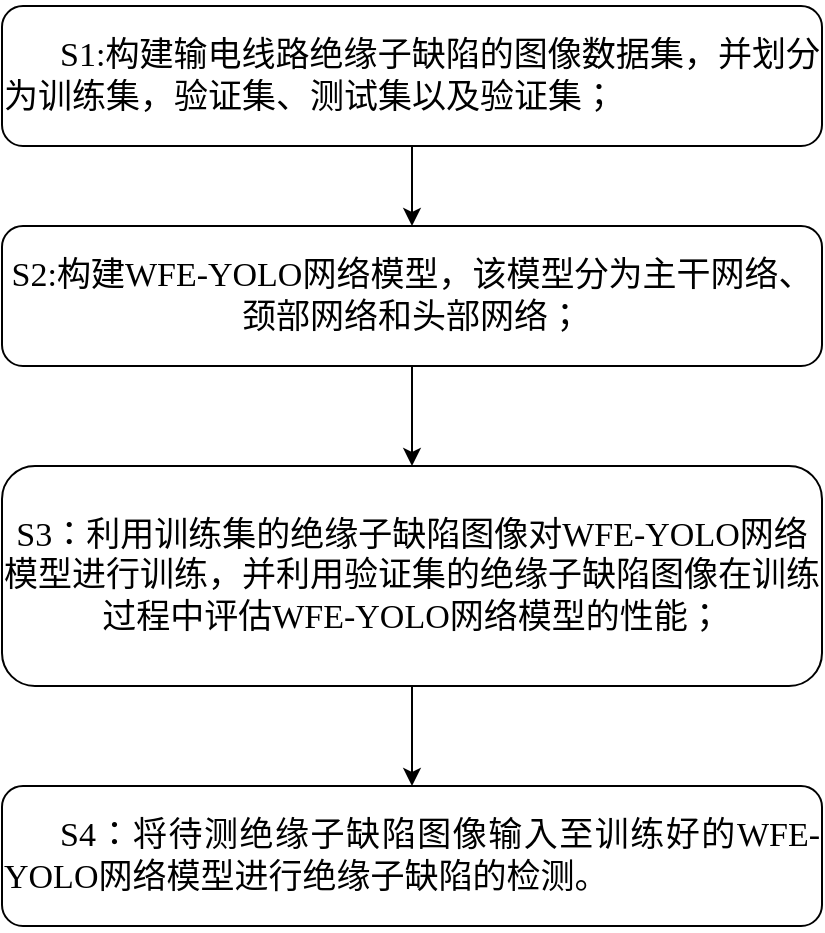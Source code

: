 <mxfile version="26.0.16">
  <diagram name="第 1 页" id="glGqaVGUNq5CBYK8pC5B">
    <mxGraphModel dx="1791" dy="1065" grid="1" gridSize="10" guides="1" tooltips="1" connect="1" arrows="1" fold="1" page="1" pageScale="1" pageWidth="827" pageHeight="1169" math="0" shadow="0">
      <root>
        <mxCell id="0" />
        <mxCell id="1" parent="0" />
        <mxCell id="nGAL2BN9WlCMGJwkiCHQ-7" value="" style="edgeStyle=orthogonalEdgeStyle;rounded=0;orthogonalLoop=1;jettySize=auto;html=1;fontStyle=0;fontFamily=宋体;fontColor=default;" edge="1" parent="1" source="nGAL2BN9WlCMGJwkiCHQ-1" target="nGAL2BN9WlCMGJwkiCHQ-2">
          <mxGeometry relative="1" as="geometry" />
        </mxCell>
        <mxCell id="nGAL2BN9WlCMGJwkiCHQ-1" value="&lt;p class=&quot;MsoNormal&quot; align=&quot;justify&quot; style=&quot;text-indent:21.0pt;mso-char-indent-count:0.0;text-align:justify;&lt;br/&gt;text-justify:inter-ideograph;&quot;&gt;&lt;span style=&quot;&quot;&gt;&lt;font&gt;&lt;font&gt;S1:&lt;/font&gt;&lt;font&gt;构建输电线路绝缘子缺陷的图像数据集，并划分为训练集，验证集、测试集以及验证集；&lt;/font&gt;&lt;/font&gt;&lt;/span&gt;&lt;span style=&quot;&quot;&gt;&lt;/span&gt;&lt;/p&gt;" style="rounded=1;whiteSpace=wrap;html=1;fontSize=17;fontStyle=0;fontFamily=宋体;fontColor=default;" vertex="1" parent="1">
          <mxGeometry x="209" y="220" width="410" height="70" as="geometry" />
        </mxCell>
        <mxCell id="nGAL2BN9WlCMGJwkiCHQ-8" value="" style="edgeStyle=orthogonalEdgeStyle;rounded=0;orthogonalLoop=1;jettySize=auto;html=1;fontStyle=0;fontFamily=宋体;fontColor=default;" edge="1" parent="1" source="nGAL2BN9WlCMGJwkiCHQ-2" target="nGAL2BN9WlCMGJwkiCHQ-3">
          <mxGeometry relative="1" as="geometry" />
        </mxCell>
        <mxCell id="nGAL2BN9WlCMGJwkiCHQ-2" value="&lt;p class=&quot;MsoNormal&quot;&gt;&lt;span style=&quot;&quot;&gt;S2:构建WFE-YOLO&lt;/span&gt;&lt;span style=&quot;&quot;&gt;网络模型，&lt;/span&gt;&lt;span style=&quot;&quot;&gt;该模型分为主干网络、颈部网络和头部网络；&lt;/span&gt;&lt;/p&gt;" style="rounded=1;whiteSpace=wrap;html=1;fontSize=17;fontStyle=0;fontFamily=宋体;fontColor=default;" vertex="1" parent="1">
          <mxGeometry x="209" y="330" width="410" height="70" as="geometry" />
        </mxCell>
        <mxCell id="nGAL2BN9WlCMGJwkiCHQ-9" value="" style="edgeStyle=orthogonalEdgeStyle;rounded=0;orthogonalLoop=1;jettySize=auto;html=1;fontStyle=0;fontFamily=宋体;fontColor=default;" edge="1" parent="1" source="nGAL2BN9WlCMGJwkiCHQ-3" target="nGAL2BN9WlCMGJwkiCHQ-4">
          <mxGeometry relative="1" as="geometry" />
        </mxCell>
        <mxCell id="nGAL2BN9WlCMGJwkiCHQ-3" value="&lt;p class=&quot;MsoNormal&quot;&gt;&lt;span style=&quot;&quot;&gt;&lt;font&gt;S3&lt;/font&gt;&lt;font&gt;：&lt;/font&gt;&lt;/span&gt;&lt;span style=&quot;&quot;&gt;利用训练集的绝缘子缺陷图像对&lt;/span&gt;WFE-YOLO&lt;span style=&quot;&quot;&gt;网络模型&lt;/span&gt;&lt;span style=&quot;&quot;&gt;&lt;font&gt;进行训练，并利用验证集&lt;/font&gt;&lt;font&gt;的绝缘子缺陷图像在训练过程中评估&lt;/font&gt;&lt;/span&gt;WFE-YOLO&lt;span style=&quot;&quot;&gt;网络模型&lt;/span&gt;&lt;span style=&quot;&quot;&gt;的性能&lt;/span&gt;&lt;span style=&quot;&quot;&gt;；&lt;/span&gt;&lt;/p&gt;" style="rounded=1;whiteSpace=wrap;html=1;fontSize=17;fontStyle=0;fontFamily=宋体;fontColor=default;" vertex="1" parent="1">
          <mxGeometry x="209" y="450" width="410" height="110" as="geometry" />
        </mxCell>
        <mxCell id="nGAL2BN9WlCMGJwkiCHQ-4" value="&lt;p class=&quot;MsoNormal&quot; align=&quot;justify&quot; style=&quot;text-indent:21.0pt;mso-char-indent-count:0.0;text-align:justify;&lt;br/&gt;text-justify:inter-ideograph;&quot;&gt;&lt;span style=&quot;&quot;&gt;S4：将待测绝缘子缺陷图像输入至训练好的&lt;/span&gt;&lt;span style=&quot;text-align: center; text-indent: 0px;&quot;&gt;WFE-YOLO网络&lt;/span&gt;&lt;span style=&quot;&quot;&gt;模型&lt;/span&gt;&lt;span style=&quot;&quot;&gt;&lt;font&gt;进行绝缘子缺陷的&lt;/font&gt;&lt;font&gt;检测。&lt;/font&gt;&lt;/span&gt;&lt;span style=&quot;&quot;&gt;&lt;/span&gt;&lt;/p&gt;" style="rounded=1;whiteSpace=wrap;html=1;fontSize=17;fontStyle=0;fontFamily=宋体;fontColor=default;" vertex="1" parent="1">
          <mxGeometry x="209" y="610" width="410" height="70" as="geometry" />
        </mxCell>
      </root>
    </mxGraphModel>
  </diagram>
</mxfile>
